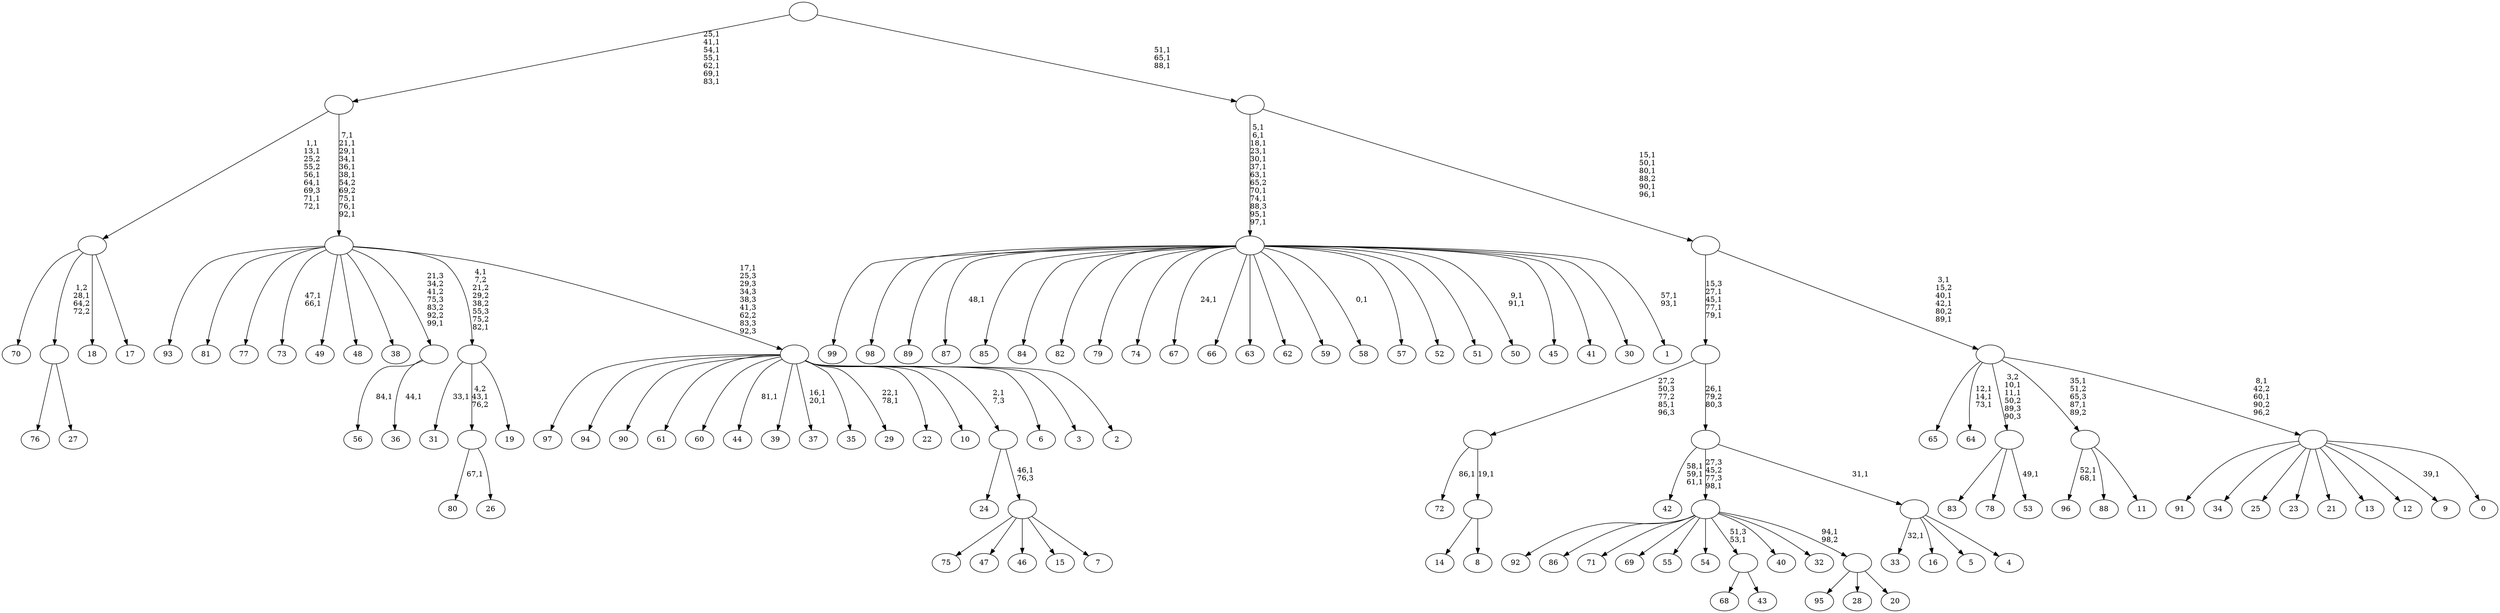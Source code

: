 digraph T {
	200 [label="99"]
	199 [label="98"]
	198 [label="97"]
	197 [label="96"]
	194 [label="95"]
	193 [label="94"]
	192 [label="93"]
	191 [label="92"]
	190 [label="91"]
	189 [label="90"]
	188 [label="89"]
	187 [label="88"]
	186 [label="87"]
	184 [label="86"]
	183 [label="85"]
	182 [label="84"]
	181 [label="83"]
	180 [label="82"]
	179 [label="81"]
	178 [label="80"]
	176 [label="79"]
	175 [label="78"]
	174 [label="77"]
	173 [label="76"]
	172 [label="75"]
	171 [label="74"]
	170 [label="73"]
	167 [label="72"]
	165 [label="71"]
	164 [label="70"]
	163 [label="69"]
	162 [label="68"]
	161 [label="67"]
	159 [label="66"]
	158 [label="65"]
	157 [label="64"]
	153 [label="63"]
	152 [label="62"]
	151 [label="61"]
	150 [label="60"]
	149 [label="59"]
	148 [label="58"]
	146 [label="57"]
	145 [label="56"]
	143 [label="55"]
	142 [label="54"]
	141 [label="53"]
	139 [label=""]
	137 [label="52"]
	136 [label="51"]
	135 [label="50"]
	132 [label="49"]
	131 [label="48"]
	130 [label="47"]
	129 [label="46"]
	128 [label="45"]
	127 [label="44"]
	125 [label="43"]
	124 [label=""]
	123 [label="42"]
	119 [label="41"]
	118 [label="40"]
	117 [label="39"]
	116 [label="38"]
	115 [label="37"]
	112 [label="36"]
	110 [label=""]
	109 [label="35"]
	108 [label="34"]
	107 [label="33"]
	105 [label="32"]
	104 [label="31"]
	102 [label="30"]
	101 [label="29"]
	98 [label="28"]
	97 [label="27"]
	96 [label=""]
	95 [label="26"]
	94 [label=""]
	93 [label="25"]
	92 [label="24"]
	91 [label="23"]
	90 [label="22"]
	89 [label="21"]
	88 [label="20"]
	87 [label=""]
	86 [label=""]
	85 [label="19"]
	84 [label=""]
	82 [label="18"]
	81 [label="17"]
	80 [label=""]
	74 [label="16"]
	73 [label="15"]
	72 [label="14"]
	71 [label="13"]
	70 [label="12"]
	69 [label="11"]
	68 [label=""]
	66 [label="10"]
	65 [label="9"]
	63 [label="8"]
	62 [label=""]
	61 [label=""]
	60 [label="7"]
	59 [label=""]
	58 [label=""]
	57 [label="6"]
	56 [label="5"]
	55 [label="4"]
	54 [label=""]
	53 [label=""]
	52 [label=""]
	48 [label="3"]
	47 [label="2"]
	46 [label=""]
	45 [label=""]
	36 [label=""]
	29 [label="1"]
	26 [label=""]
	15 [label="0"]
	14 [label=""]
	12 [label=""]
	8 [label=""]
	3 [label=""]
	0 [label=""]
	139 -> 141 [label="49,1"]
	139 -> 181 [label=""]
	139 -> 175 [label=""]
	124 -> 162 [label=""]
	124 -> 125 [label=""]
	110 -> 112 [label="44,1"]
	110 -> 145 [label="84,1"]
	96 -> 173 [label=""]
	96 -> 97 [label=""]
	94 -> 178 [label="67,1"]
	94 -> 95 [label=""]
	87 -> 194 [label=""]
	87 -> 98 [label=""]
	87 -> 88 [label=""]
	86 -> 191 [label=""]
	86 -> 184 [label=""]
	86 -> 165 [label=""]
	86 -> 163 [label=""]
	86 -> 143 [label=""]
	86 -> 142 [label=""]
	86 -> 124 [label="51,3\n53,1"]
	86 -> 118 [label=""]
	86 -> 105 [label=""]
	86 -> 87 [label="94,1\n98,2"]
	84 -> 104 [label="33,1"]
	84 -> 94 [label="4,2\n43,1\n76,2"]
	84 -> 85 [label=""]
	80 -> 164 [label=""]
	80 -> 96 [label="1,2\n28,1\n64,2\n72,2"]
	80 -> 82 [label=""]
	80 -> 81 [label=""]
	68 -> 197 [label="52,1\n68,1"]
	68 -> 187 [label=""]
	68 -> 69 [label=""]
	62 -> 72 [label=""]
	62 -> 63 [label=""]
	61 -> 167 [label="86,1"]
	61 -> 62 [label="19,1"]
	59 -> 172 [label=""]
	59 -> 130 [label=""]
	59 -> 129 [label=""]
	59 -> 73 [label=""]
	59 -> 60 [label=""]
	58 -> 92 [label=""]
	58 -> 59 [label="46,1\n76,3"]
	54 -> 107 [label="32,1"]
	54 -> 74 [label=""]
	54 -> 56 [label=""]
	54 -> 55 [label=""]
	53 -> 123 [label="58,1\n59,1\n61,1"]
	53 -> 86 [label="27,3\n45,2\n77,3\n98,1"]
	53 -> 54 [label="31,1"]
	52 -> 61 [label="27,2\n50,3\n77,2\n85,1\n96,3"]
	52 -> 53 [label="26,1\n79,2\n80,3"]
	46 -> 101 [label="22,1\n78,1"]
	46 -> 115 [label="16,1\n20,1"]
	46 -> 127 [label="81,1"]
	46 -> 198 [label=""]
	46 -> 193 [label=""]
	46 -> 189 [label=""]
	46 -> 151 [label=""]
	46 -> 150 [label=""]
	46 -> 117 [label=""]
	46 -> 109 [label=""]
	46 -> 90 [label=""]
	46 -> 66 [label=""]
	46 -> 58 [label="2,1\n7,3"]
	46 -> 57 [label=""]
	46 -> 48 [label=""]
	46 -> 47 [label=""]
	45 -> 84 [label="4,1\n7,2\n21,2\n29,2\n38,2\n55,3\n75,2\n82,1"]
	45 -> 170 [label="47,1\n66,1"]
	45 -> 192 [label=""]
	45 -> 179 [label=""]
	45 -> 174 [label=""]
	45 -> 132 [label=""]
	45 -> 131 [label=""]
	45 -> 116 [label=""]
	45 -> 110 [label="21,3\n34,2\n41,2\n75,3\n83,2\n92,2\n99,1"]
	45 -> 46 [label="17,1\n25,3\n29,3\n34,3\n38,3\n41,3\n62,2\n83,3\n92,3"]
	36 -> 45 [label="7,1\n21,1\n29,1\n34,1\n36,1\n38,1\n54,2\n69,2\n75,1\n76,1\n92,1"]
	36 -> 80 [label="1,1\n13,1\n25,2\n55,2\n56,1\n64,1\n69,3\n71,1\n72,1"]
	26 -> 29 [label="57,1\n93,1"]
	26 -> 135 [label="9,1\n91,1"]
	26 -> 148 [label="0,1"]
	26 -> 161 [label="24,1"]
	26 -> 186 [label="48,1"]
	26 -> 200 [label=""]
	26 -> 199 [label=""]
	26 -> 188 [label=""]
	26 -> 183 [label=""]
	26 -> 182 [label=""]
	26 -> 180 [label=""]
	26 -> 176 [label=""]
	26 -> 171 [label=""]
	26 -> 159 [label=""]
	26 -> 153 [label=""]
	26 -> 152 [label=""]
	26 -> 149 [label=""]
	26 -> 146 [label=""]
	26 -> 137 [label=""]
	26 -> 136 [label=""]
	26 -> 128 [label=""]
	26 -> 119 [label=""]
	26 -> 102 [label=""]
	14 -> 65 [label="39,1"]
	14 -> 190 [label=""]
	14 -> 108 [label=""]
	14 -> 93 [label=""]
	14 -> 91 [label=""]
	14 -> 89 [label=""]
	14 -> 71 [label=""]
	14 -> 70 [label=""]
	14 -> 15 [label=""]
	12 -> 14 [label="8,1\n42,2\n60,1\n90,2\n96,2"]
	12 -> 68 [label="35,1\n51,2\n65,3\n87,1\n89,2"]
	12 -> 139 [label="3,2\n10,1\n11,1\n50,2\n89,3\n90,3"]
	12 -> 157 [label="12,1\n14,1\n73,1"]
	12 -> 158 [label=""]
	8 -> 12 [label="3,1\n15,2\n40,1\n42,1\n80,2\n89,1"]
	8 -> 52 [label="15,3\n27,1\n45,1\n77,1\n79,1"]
	3 -> 8 [label="15,1\n50,1\n80,1\n88,2\n90,1\n96,1"]
	3 -> 26 [label="5,1\n6,1\n18,1\n23,1\n30,1\n37,1\n63,1\n65,2\n70,1\n74,1\n88,3\n95,1\n97,1"]
	0 -> 3 [label="51,1\n65,1\n88,1"]
	0 -> 36 [label="25,1\n41,1\n54,1\n55,1\n62,1\n69,1\n83,1"]
}

